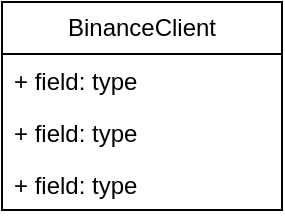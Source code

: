 <mxfile version="22.1.7" type="github">
  <diagram name="Страница — 1" id="rO8V4aVN-rIy3pqux7ci">
    <mxGraphModel dx="1189" dy="714" grid="1" gridSize="10" guides="1" tooltips="1" connect="1" arrows="1" fold="1" page="1" pageScale="1" pageWidth="827" pageHeight="1169" math="0" shadow="0">
      <root>
        <mxCell id="0" />
        <mxCell id="1" parent="0" />
        <mxCell id="hBBP8pE9rFsqgsCnpL-p-4" value="BinanceClient" style="swimlane;fontStyle=0;childLayout=stackLayout;horizontal=1;startSize=26;fillColor=none;horizontalStack=0;resizeParent=1;resizeParentMax=0;resizeLast=0;collapsible=1;marginBottom=0;whiteSpace=wrap;html=1;" vertex="1" parent="1">
          <mxGeometry x="100" y="870" width="140" height="104" as="geometry" />
        </mxCell>
        <mxCell id="hBBP8pE9rFsqgsCnpL-p-5" value="+ field: type" style="text;strokeColor=none;fillColor=none;align=left;verticalAlign=top;spacingLeft=4;spacingRight=4;overflow=hidden;rotatable=0;points=[[0,0.5],[1,0.5]];portConstraint=eastwest;whiteSpace=wrap;html=1;" vertex="1" parent="hBBP8pE9rFsqgsCnpL-p-4">
          <mxGeometry y="26" width="140" height="26" as="geometry" />
        </mxCell>
        <mxCell id="hBBP8pE9rFsqgsCnpL-p-6" value="+ field: type" style="text;strokeColor=none;fillColor=none;align=left;verticalAlign=top;spacingLeft=4;spacingRight=4;overflow=hidden;rotatable=0;points=[[0,0.5],[1,0.5]];portConstraint=eastwest;whiteSpace=wrap;html=1;" vertex="1" parent="hBBP8pE9rFsqgsCnpL-p-4">
          <mxGeometry y="52" width="140" height="26" as="geometry" />
        </mxCell>
        <mxCell id="hBBP8pE9rFsqgsCnpL-p-7" value="+ field: type" style="text;strokeColor=none;fillColor=none;align=left;verticalAlign=top;spacingLeft=4;spacingRight=4;overflow=hidden;rotatable=0;points=[[0,0.5],[1,0.5]];portConstraint=eastwest;whiteSpace=wrap;html=1;" vertex="1" parent="hBBP8pE9rFsqgsCnpL-p-4">
          <mxGeometry y="78" width="140" height="26" as="geometry" />
        </mxCell>
      </root>
    </mxGraphModel>
  </diagram>
</mxfile>
